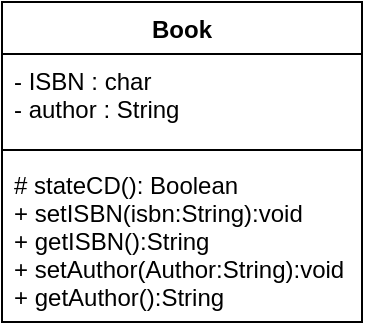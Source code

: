 <mxfile version="13.8.0" type="github"><diagram id="8-SsxGAQZ-7kO7TJH43I" name="Page-1"><mxGraphModel dx="1279" dy="638" grid="1" gridSize="10" guides="1" tooltips="1" connect="1" arrows="1" fold="1" page="1" pageScale="1" pageWidth="850" pageHeight="1100" math="0" shadow="0"><root><mxCell id="0"/><mxCell id="1" parent="0"/><mxCell id="P4cvkgwKoBhiSgwvU9v8-5" value="Book" style="swimlane;fontStyle=1;align=center;verticalAlign=top;childLayout=stackLayout;horizontal=1;startSize=26;horizontalStack=0;resizeParent=1;resizeParentMax=0;resizeLast=0;collapsible=1;marginBottom=0;" vertex="1" parent="1"><mxGeometry x="540" y="116" width="180" height="160" as="geometry"/></mxCell><mxCell id="P4cvkgwKoBhiSgwvU9v8-6" value="- ISBN : char&#10;- author : String" style="text;strokeColor=none;fillColor=none;align=left;verticalAlign=top;spacingLeft=4;spacingRight=4;overflow=hidden;rotatable=0;points=[[0,0.5],[1,0.5]];portConstraint=eastwest;" vertex="1" parent="P4cvkgwKoBhiSgwvU9v8-5"><mxGeometry y="26" width="180" height="44" as="geometry"/></mxCell><mxCell id="P4cvkgwKoBhiSgwvU9v8-7" value="" style="line;strokeWidth=1;fillColor=none;align=left;verticalAlign=middle;spacingTop=-1;spacingLeft=3;spacingRight=3;rotatable=0;labelPosition=right;points=[];portConstraint=eastwest;" vertex="1" parent="P4cvkgwKoBhiSgwvU9v8-5"><mxGeometry y="70" width="180" height="8" as="geometry"/></mxCell><mxCell id="P4cvkgwKoBhiSgwvU9v8-8" value="# stateCD(): Boolean&#10;+ setISBN(isbn:String):void&#10;+ getISBN():String&#10;+ setAuthor(Author:String):void&#10;+ getAuthor():String  " style="text;strokeColor=none;fillColor=none;align=left;verticalAlign=top;spacingLeft=4;spacingRight=4;overflow=hidden;rotatable=0;points=[[0,0.5],[1,0.5]];portConstraint=eastwest;" vertex="1" parent="P4cvkgwKoBhiSgwvU9v8-5"><mxGeometry y="78" width="180" height="82" as="geometry"/></mxCell></root></mxGraphModel></diagram></mxfile>